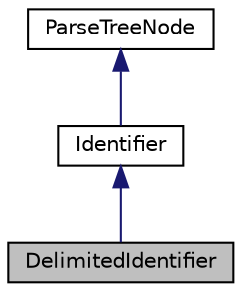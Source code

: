 digraph "DelimitedIdentifier"
{
  edge [fontname="Helvetica",fontsize="10",labelfontname="Helvetica",labelfontsize="10"];
  node [fontname="Helvetica",fontsize="10",shape=record];
  Node3 [label="DelimitedIdentifier",height=0.2,width=0.4,color="black", fillcolor="grey75", style="filled", fontcolor="black"];
  Node4 -> Node3 [dir="back",color="midnightblue",fontsize="10",style="solid",fontname="Helvetica"];
  Node4 [label="Identifier",height=0.2,width=0.4,color="black", fillcolor="white", style="filled",URL="$classIdentifier.html"];
  Node5 -> Node4 [dir="back",color="midnightblue",fontsize="10",style="solid",fontname="Helvetica"];
  Node5 [label="ParseTreeNode",height=0.2,width=0.4,color="black", fillcolor="white", style="filled",URL="$classParseTreeNode.html"];
}
